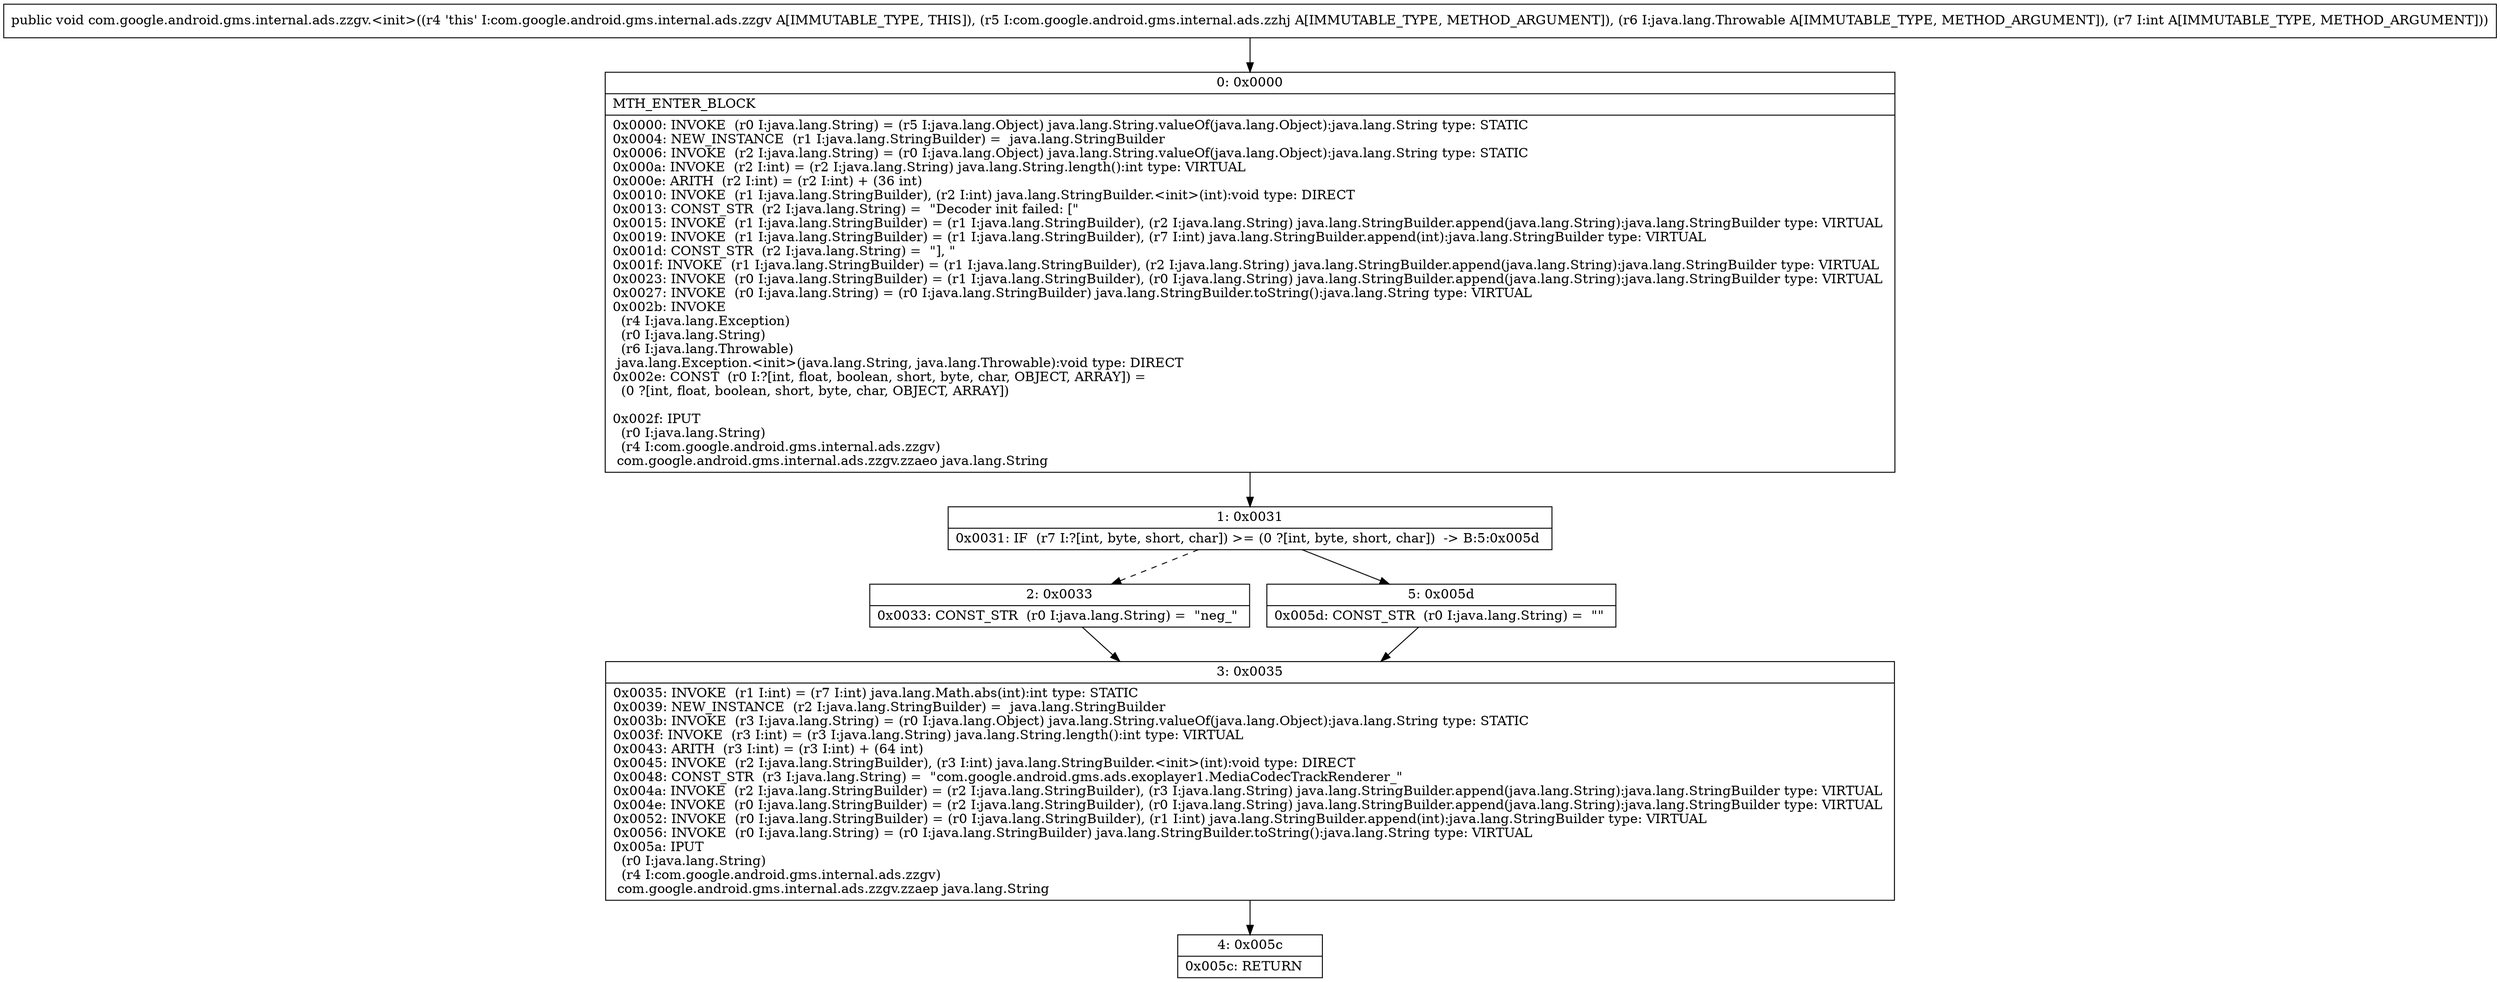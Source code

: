 digraph "CFG forcom.google.android.gms.internal.ads.zzgv.\<init\>(Lcom\/google\/android\/gms\/internal\/ads\/zzhj;Ljava\/lang\/Throwable;I)V" {
Node_0 [shape=record,label="{0\:\ 0x0000|MTH_ENTER_BLOCK\l|0x0000: INVOKE  (r0 I:java.lang.String) = (r5 I:java.lang.Object) java.lang.String.valueOf(java.lang.Object):java.lang.String type: STATIC \l0x0004: NEW_INSTANCE  (r1 I:java.lang.StringBuilder) =  java.lang.StringBuilder \l0x0006: INVOKE  (r2 I:java.lang.String) = (r0 I:java.lang.Object) java.lang.String.valueOf(java.lang.Object):java.lang.String type: STATIC \l0x000a: INVOKE  (r2 I:int) = (r2 I:java.lang.String) java.lang.String.length():int type: VIRTUAL \l0x000e: ARITH  (r2 I:int) = (r2 I:int) + (36 int) \l0x0010: INVOKE  (r1 I:java.lang.StringBuilder), (r2 I:int) java.lang.StringBuilder.\<init\>(int):void type: DIRECT \l0x0013: CONST_STR  (r2 I:java.lang.String) =  \"Decoder init failed: [\" \l0x0015: INVOKE  (r1 I:java.lang.StringBuilder) = (r1 I:java.lang.StringBuilder), (r2 I:java.lang.String) java.lang.StringBuilder.append(java.lang.String):java.lang.StringBuilder type: VIRTUAL \l0x0019: INVOKE  (r1 I:java.lang.StringBuilder) = (r1 I:java.lang.StringBuilder), (r7 I:int) java.lang.StringBuilder.append(int):java.lang.StringBuilder type: VIRTUAL \l0x001d: CONST_STR  (r2 I:java.lang.String) =  \"], \" \l0x001f: INVOKE  (r1 I:java.lang.StringBuilder) = (r1 I:java.lang.StringBuilder), (r2 I:java.lang.String) java.lang.StringBuilder.append(java.lang.String):java.lang.StringBuilder type: VIRTUAL \l0x0023: INVOKE  (r0 I:java.lang.StringBuilder) = (r1 I:java.lang.StringBuilder), (r0 I:java.lang.String) java.lang.StringBuilder.append(java.lang.String):java.lang.StringBuilder type: VIRTUAL \l0x0027: INVOKE  (r0 I:java.lang.String) = (r0 I:java.lang.StringBuilder) java.lang.StringBuilder.toString():java.lang.String type: VIRTUAL \l0x002b: INVOKE  \l  (r4 I:java.lang.Exception)\l  (r0 I:java.lang.String)\l  (r6 I:java.lang.Throwable)\l java.lang.Exception.\<init\>(java.lang.String, java.lang.Throwable):void type: DIRECT \l0x002e: CONST  (r0 I:?[int, float, boolean, short, byte, char, OBJECT, ARRAY]) = \l  (0 ?[int, float, boolean, short, byte, char, OBJECT, ARRAY])\l \l0x002f: IPUT  \l  (r0 I:java.lang.String)\l  (r4 I:com.google.android.gms.internal.ads.zzgv)\l com.google.android.gms.internal.ads.zzgv.zzaeo java.lang.String \l}"];
Node_1 [shape=record,label="{1\:\ 0x0031|0x0031: IF  (r7 I:?[int, byte, short, char]) \>= (0 ?[int, byte, short, char])  \-\> B:5:0x005d \l}"];
Node_2 [shape=record,label="{2\:\ 0x0033|0x0033: CONST_STR  (r0 I:java.lang.String) =  \"neg_\" \l}"];
Node_3 [shape=record,label="{3\:\ 0x0035|0x0035: INVOKE  (r1 I:int) = (r7 I:int) java.lang.Math.abs(int):int type: STATIC \l0x0039: NEW_INSTANCE  (r2 I:java.lang.StringBuilder) =  java.lang.StringBuilder \l0x003b: INVOKE  (r3 I:java.lang.String) = (r0 I:java.lang.Object) java.lang.String.valueOf(java.lang.Object):java.lang.String type: STATIC \l0x003f: INVOKE  (r3 I:int) = (r3 I:java.lang.String) java.lang.String.length():int type: VIRTUAL \l0x0043: ARITH  (r3 I:int) = (r3 I:int) + (64 int) \l0x0045: INVOKE  (r2 I:java.lang.StringBuilder), (r3 I:int) java.lang.StringBuilder.\<init\>(int):void type: DIRECT \l0x0048: CONST_STR  (r3 I:java.lang.String) =  \"com.google.android.gms.ads.exoplayer1.MediaCodecTrackRenderer_\" \l0x004a: INVOKE  (r2 I:java.lang.StringBuilder) = (r2 I:java.lang.StringBuilder), (r3 I:java.lang.String) java.lang.StringBuilder.append(java.lang.String):java.lang.StringBuilder type: VIRTUAL \l0x004e: INVOKE  (r0 I:java.lang.StringBuilder) = (r2 I:java.lang.StringBuilder), (r0 I:java.lang.String) java.lang.StringBuilder.append(java.lang.String):java.lang.StringBuilder type: VIRTUAL \l0x0052: INVOKE  (r0 I:java.lang.StringBuilder) = (r0 I:java.lang.StringBuilder), (r1 I:int) java.lang.StringBuilder.append(int):java.lang.StringBuilder type: VIRTUAL \l0x0056: INVOKE  (r0 I:java.lang.String) = (r0 I:java.lang.StringBuilder) java.lang.StringBuilder.toString():java.lang.String type: VIRTUAL \l0x005a: IPUT  \l  (r0 I:java.lang.String)\l  (r4 I:com.google.android.gms.internal.ads.zzgv)\l com.google.android.gms.internal.ads.zzgv.zzaep java.lang.String \l}"];
Node_4 [shape=record,label="{4\:\ 0x005c|0x005c: RETURN   \l}"];
Node_5 [shape=record,label="{5\:\ 0x005d|0x005d: CONST_STR  (r0 I:java.lang.String) =  \"\" \l}"];
MethodNode[shape=record,label="{public void com.google.android.gms.internal.ads.zzgv.\<init\>((r4 'this' I:com.google.android.gms.internal.ads.zzgv A[IMMUTABLE_TYPE, THIS]), (r5 I:com.google.android.gms.internal.ads.zzhj A[IMMUTABLE_TYPE, METHOD_ARGUMENT]), (r6 I:java.lang.Throwable A[IMMUTABLE_TYPE, METHOD_ARGUMENT]), (r7 I:int A[IMMUTABLE_TYPE, METHOD_ARGUMENT])) }"];
MethodNode -> Node_0;
Node_0 -> Node_1;
Node_1 -> Node_2[style=dashed];
Node_1 -> Node_5;
Node_2 -> Node_3;
Node_3 -> Node_4;
Node_5 -> Node_3;
}

